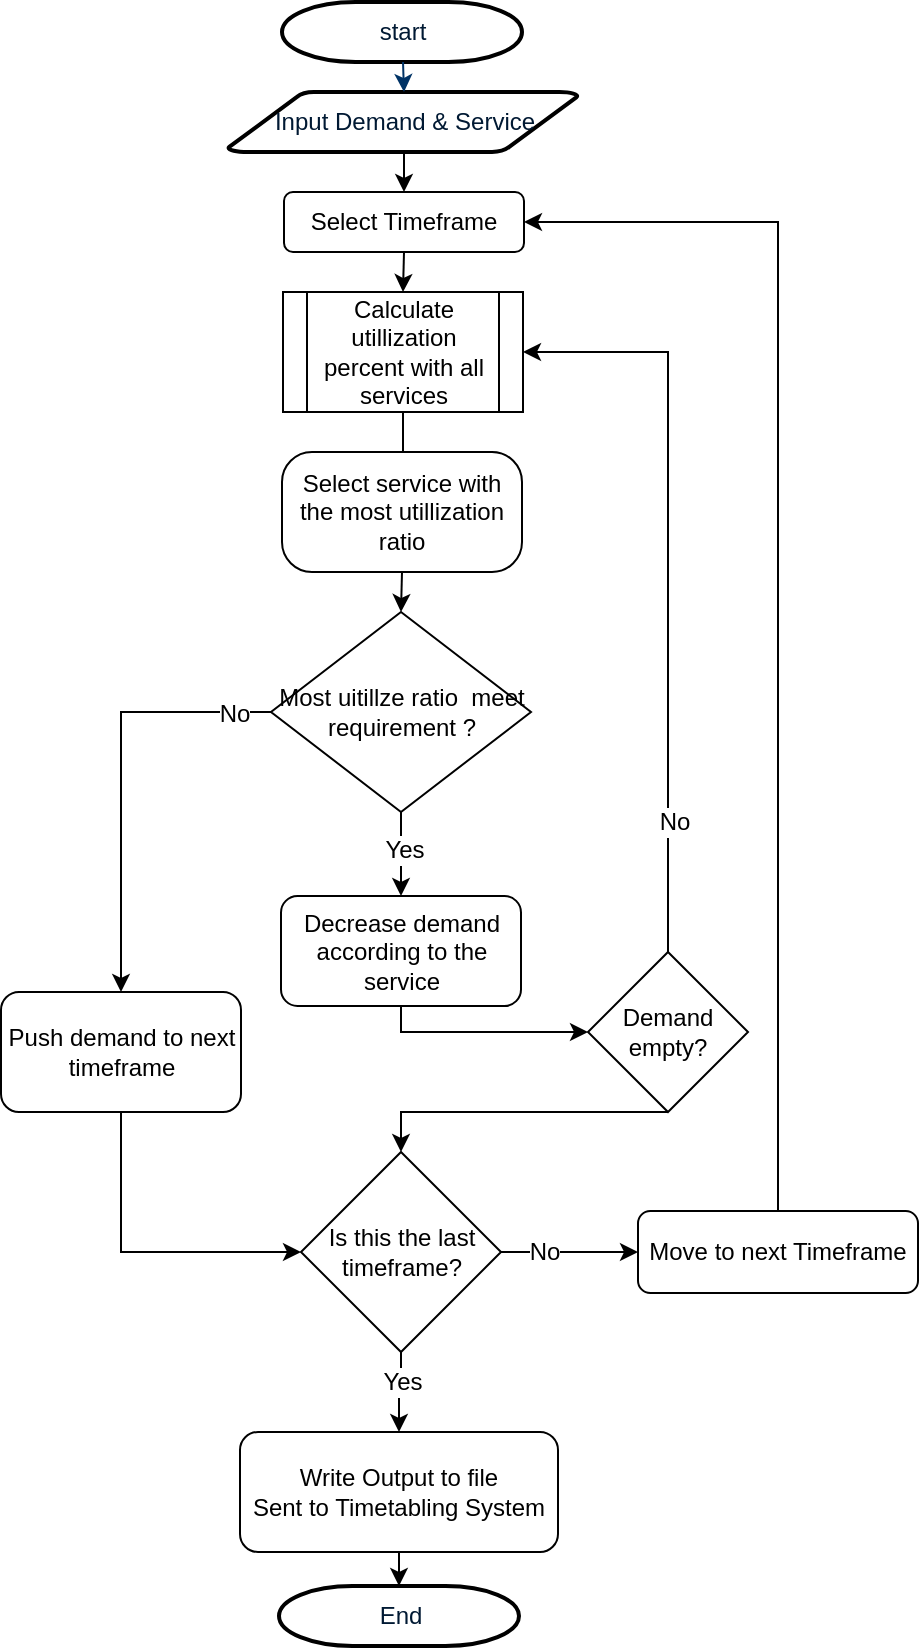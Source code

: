 <mxfile version="10.5.9" type="github"><diagram id="IksRYjbdFxxhTBMnKAOK" name="Page-1"><mxGraphModel dx="758" dy="469" grid="1" gridSize="10" guides="1" tooltips="1" connect="1" arrows="1" fold="1" page="1" pageScale="1" pageWidth="850" pageHeight="1100" math="0" shadow="0"><root><mxCell id="0"/><mxCell id="1" parent="0"/><mxCell id="jh3pecBuK80P3w0I09oi-1" value="start" style="shape=mxgraph.flowchart.terminator;fillColor=#FFFFFF;strokeColor=#000000;strokeWidth=2;gradientColor=none;gradientDirection=north;fontColor=#001933;fontStyle=0;html=1;" parent="1" vertex="1"><mxGeometry x="272" y="75" width="120" height="30" as="geometry"/></mxCell><mxCell id="jh3pecBuK80P3w0I09oi-2" value="Input Demand &amp;amp; Service&lt;br&gt;" style="shape=mxgraph.flowchart.data;fillColor=#FFFFFF;strokeColor=#000000;strokeWidth=2;gradientColor=none;gradientDirection=north;fontColor=#001933;fontStyle=0;html=1;" parent="1" vertex="1"><mxGeometry x="245" y="120" width="175" height="30" as="geometry"/></mxCell><mxCell id="jh3pecBuK80P3w0I09oi-3" style="edgeStyle=orthogonalEdgeStyle;rounded=0;html=1;exitX=0.5;exitY=1;exitPerimeter=0;entryX=0.5;entryY=0;jettySize=auto;orthogonalLoop=1;" parent="1" target="jh3pecBuK80P3w0I09oi-8" edge="1"><mxGeometry relative="1" as="geometry"><mxPoint x="332" y="150" as="sourcePoint"/></mxGeometry></mxCell><mxCell id="jh3pecBuK80P3w0I09oi-5" style="fontColor=#001933;fontStyle=1;strokeColor=#003366;strokeWidth=1;html=1;" parent="1" source="jh3pecBuK80P3w0I09oi-1" edge="1"><mxGeometry relative="1" as="geometry"><mxPoint x="333" y="120" as="targetPoint"/></mxGeometry></mxCell><mxCell id="jh3pecBuK80P3w0I09oi-70" style="edgeStyle=orthogonalEdgeStyle;rounded=0;html=1;exitX=0.5;exitY=1;entryX=0.5;entryY=0;jettySize=auto;orthogonalLoop=1;" parent="1" source="jh3pecBuK80P3w0I09oi-8" target="jh3pecBuK80P3w0I09oi-39" edge="1"><mxGeometry relative="1" as="geometry"/></mxCell><mxCell id="jh3pecBuK80P3w0I09oi-8" value="Select Timeframe" style="rounded=1;whiteSpace=wrap;html=1;" parent="1" vertex="1"><mxGeometry x="273" y="170" width="120" height="30" as="geometry"/></mxCell><mxCell id="jh3pecBuK80P3w0I09oi-41" style="edgeStyle=orthogonalEdgeStyle;rounded=0;html=1;exitX=0.5;exitY=0;entryX=1;entryY=0.5;jettySize=auto;orthogonalLoop=1;" parent="1" source="jh3pecBuK80P3w0I09oi-15" target="jh3pecBuK80P3w0I09oi-39" edge="1"><mxGeometry relative="1" as="geometry"/></mxCell><mxCell id="jh3pecBuK80P3w0I09oi-42" value="No" style="text;html=1;resizable=0;points=[];align=center;verticalAlign=middle;labelBackgroundColor=#ffffff;" parent="jh3pecBuK80P3w0I09oi-41" vertex="1" connectable="0"><mxGeometry x="-0.651" y="-3" relative="1" as="geometry"><mxPoint as="offset"/></mxGeometry></mxCell><mxCell id="7aQVyZFDAGQBYN12E_En-3" style="edgeStyle=orthogonalEdgeStyle;rounded=0;orthogonalLoop=1;jettySize=auto;html=1;exitX=0.5;exitY=1;exitDx=0;exitDy=0;entryX=0.5;entryY=0;entryDx=0;entryDy=0;" edge="1" parent="1" source="jh3pecBuK80P3w0I09oi-15" target="jh3pecBuK80P3w0I09oi-22"><mxGeometry relative="1" as="geometry"><Array as="points"><mxPoint x="332" y="630"/></Array></mxGeometry></mxCell><mxCell id="jh3pecBuK80P3w0I09oi-15" value="Demand empty?" style="rhombus;whiteSpace=wrap;html=1;" parent="1" vertex="1"><mxGeometry x="425" y="550" width="80" height="80" as="geometry"/></mxCell><mxCell id="jh3pecBuK80P3w0I09oi-47" style="edgeStyle=orthogonalEdgeStyle;rounded=0;html=1;exitX=0.5;exitY=1;entryX=0.5;entryY=0;jettySize=auto;orthogonalLoop=1;" parent="1" source="jh3pecBuK80P3w0I09oi-22" target="jh3pecBuK80P3w0I09oi-24" edge="1"><mxGeometry relative="1" as="geometry"/></mxCell><mxCell id="jh3pecBuK80P3w0I09oi-69" value="Yes" style="text;html=1;resizable=0;points=[];align=center;verticalAlign=middle;labelBackgroundColor=#ffffff;" parent="jh3pecBuK80P3w0I09oi-47" vertex="1" connectable="0"><mxGeometry x="-0.276" relative="1" as="geometry"><mxPoint as="offset"/></mxGeometry></mxCell><mxCell id="jh3pecBuK80P3w0I09oi-81" style="edgeStyle=orthogonalEdgeStyle;rounded=0;html=1;exitX=1;exitY=0.5;entryX=0;entryY=0.5;jettySize=auto;orthogonalLoop=1;" parent="1" source="jh3pecBuK80P3w0I09oi-22" target="jh3pecBuK80P3w0I09oi-79" edge="1"><mxGeometry relative="1" as="geometry"/></mxCell><mxCell id="jh3pecBuK80P3w0I09oi-82" value="No" style="text;html=1;resizable=0;points=[];align=center;verticalAlign=middle;labelBackgroundColor=#ffffff;" parent="jh3pecBuK80P3w0I09oi-81" vertex="1" connectable="0"><mxGeometry x="-0.394" relative="1" as="geometry"><mxPoint as="offset"/></mxGeometry></mxCell><mxCell id="jh3pecBuK80P3w0I09oi-22" value="Is this the last timeframe?" style="rhombus;whiteSpace=wrap;html=1;" parent="1" vertex="1"><mxGeometry x="281.5" y="650" width="100" height="100" as="geometry"/></mxCell><mxCell id="jh3pecBuK80P3w0I09oi-23" style="edgeStyle=orthogonalEdgeStyle;rounded=0;html=1;exitX=0.5;exitY=1;entryX=0.5;entryY=0;entryPerimeter=0;jettySize=auto;orthogonalLoop=1;" parent="1" source="jh3pecBuK80P3w0I09oi-24" target="jh3pecBuK80P3w0I09oi-25" edge="1"><mxGeometry relative="1" as="geometry"/></mxCell><mxCell id="jh3pecBuK80P3w0I09oi-24" value="Write Output to file&lt;br&gt;Sent to Timetabling System&lt;br&gt;" style="rounded=1;whiteSpace=wrap;html=1;" parent="1" vertex="1"><mxGeometry x="251" y="790" width="159" height="60" as="geometry"/></mxCell><mxCell id="jh3pecBuK80P3w0I09oi-25" value="End" style="shape=mxgraph.flowchart.terminator;fillColor=#FFFFFF;strokeColor=#000000;strokeWidth=2;gradientColor=none;gradientDirection=north;fontColor=#001933;fontStyle=0;html=1;" parent="1" vertex="1"><mxGeometry x="270.5" y="867" width="120" height="30" as="geometry"/></mxCell><mxCell id="jh3pecBuK80P3w0I09oi-61" style="edgeStyle=orthogonalEdgeStyle;rounded=0;html=1;exitX=0.5;exitY=1;entryX=0;entryY=0.5;jettySize=auto;orthogonalLoop=1;" parent="1" source="jh3pecBuK80P3w0I09oi-26" target="jh3pecBuK80P3w0I09oi-15" edge="1"><mxGeometry relative="1" as="geometry"><Array as="points"><mxPoint x="332" y="590"/><mxPoint x="425" y="590"/></Array></mxGeometry></mxCell><mxCell id="jh3pecBuK80P3w0I09oi-26" value="Decrease demand according to the service" style="rounded=1;whiteSpace=wrap;html=1;" parent="1" vertex="1"><mxGeometry x="271.5" y="522" width="120" height="55" as="geometry"/></mxCell><mxCell id="jh3pecBuK80P3w0I09oi-43" style="edgeStyle=orthogonalEdgeStyle;rounded=0;html=1;exitX=0.5;exitY=1;entryX=0.5;entryY=0;jettySize=auto;orthogonalLoop=1;" parent="1" source="jh3pecBuK80P3w0I09oi-39" edge="1"><mxGeometry relative="1" as="geometry"><mxPoint x="330.724" y="330.207" as="targetPoint"/></mxGeometry></mxCell><mxCell id="jh3pecBuK80P3w0I09oi-39" value="&lt;span&gt;Calculate utillization percent with all services&lt;/span&gt;" style="shape=process;whiteSpace=wrap;html=1;backgroundOutline=1;" parent="1" vertex="1"><mxGeometry x="272.5" y="220" width="120" height="60" as="geometry"/></mxCell><mxCell id="jh3pecBuK80P3w0I09oi-63" style="edgeStyle=orthogonalEdgeStyle;rounded=0;html=1;exitX=0.5;exitY=1;entryX=0.5;entryY=0;jettySize=auto;orthogonalLoop=1;" parent="1" source="jh3pecBuK80P3w0I09oi-60" target="jh3pecBuK80P3w0I09oi-26" edge="1"><mxGeometry relative="1" as="geometry"/></mxCell><mxCell id="jh3pecBuK80P3w0I09oi-64" value="Yes" style="text;html=1;resizable=0;points=[];align=center;verticalAlign=middle;labelBackgroundColor=#ffffff;" parent="jh3pecBuK80P3w0I09oi-63" vertex="1" connectable="0"><mxGeometry x="-0.651" y="3" relative="1" as="geometry"><mxPoint x="-2" y="11" as="offset"/></mxGeometry></mxCell><mxCell id="jh3pecBuK80P3w0I09oi-77" style="edgeStyle=orthogonalEdgeStyle;rounded=0;html=1;exitX=0;exitY=0.5;entryX=0.5;entryY=0;jettySize=auto;orthogonalLoop=1;" parent="1" source="jh3pecBuK80P3w0I09oi-60" target="jh3pecBuK80P3w0I09oi-67" edge="1"><mxGeometry relative="1" as="geometry"/></mxCell><mxCell id="jh3pecBuK80P3w0I09oi-78" value="No" style="text;html=1;resizable=0;points=[];align=center;verticalAlign=middle;labelBackgroundColor=#ffffff;" parent="jh3pecBuK80P3w0I09oi-77" vertex="1" connectable="0"><mxGeometry x="-0.828" y="1" relative="1" as="geometry"><mxPoint as="offset"/></mxGeometry></mxCell><mxCell id="jh3pecBuK80P3w0I09oi-60" value="Most uitillze ratio &amp;nbsp;meet requirement ?" style="rhombus;whiteSpace=wrap;html=1;" parent="1" vertex="1"><mxGeometry x="266.5" y="380" width="130" height="100" as="geometry"/></mxCell><mxCell id="jh3pecBuK80P3w0I09oi-68" style="edgeStyle=orthogonalEdgeStyle;rounded=0;html=1;exitX=0.5;exitY=1;entryX=0;entryY=0.5;jettySize=auto;orthogonalLoop=1;" parent="1" source="jh3pecBuK80P3w0I09oi-67" target="jh3pecBuK80P3w0I09oi-22" edge="1"><mxGeometry relative="1" as="geometry"/></mxCell><mxCell id="jh3pecBuK80P3w0I09oi-67" value="Push demand to next timeframe" style="rounded=1;whiteSpace=wrap;html=1;" parent="1" vertex="1"><mxGeometry x="131.5" y="570" width="120" height="60" as="geometry"/></mxCell><mxCell id="jh3pecBuK80P3w0I09oi-84" style="edgeStyle=orthogonalEdgeStyle;rounded=0;html=1;exitX=0.5;exitY=0;entryX=1;entryY=0.5;jettySize=auto;orthogonalLoop=1;" parent="1" source="jh3pecBuK80P3w0I09oi-79" target="jh3pecBuK80P3w0I09oi-8" edge="1"><mxGeometry relative="1" as="geometry"/></mxCell><mxCell id="jh3pecBuK80P3w0I09oi-79" value="Move to next Timeframe" style="rounded=1;whiteSpace=wrap;html=1;" parent="1" vertex="1"><mxGeometry x="450" y="679.5" width="140" height="41" as="geometry"/></mxCell><mxCell id="7aQVyZFDAGQBYN12E_En-2" style="edgeStyle=orthogonalEdgeStyle;rounded=0;orthogonalLoop=1;jettySize=auto;html=1;exitX=0.5;exitY=1;exitDx=0;exitDy=0;entryX=0.5;entryY=0;entryDx=0;entryDy=0;" edge="1" parent="1" source="jh3pecBuK80P3w0I09oi-85" target="jh3pecBuK80P3w0I09oi-60"><mxGeometry relative="1" as="geometry"/></mxCell><mxCell id="jh3pecBuK80P3w0I09oi-85" value="&lt;span&gt;Select service with the most utillization ratio&lt;/span&gt;" style="rounded=1;whiteSpace=wrap;html=1;arcSize=25;" parent="1" vertex="1"><mxGeometry x="272" y="300" width="120" height="60" as="geometry"/></mxCell></root></mxGraphModel></diagram></mxfile>